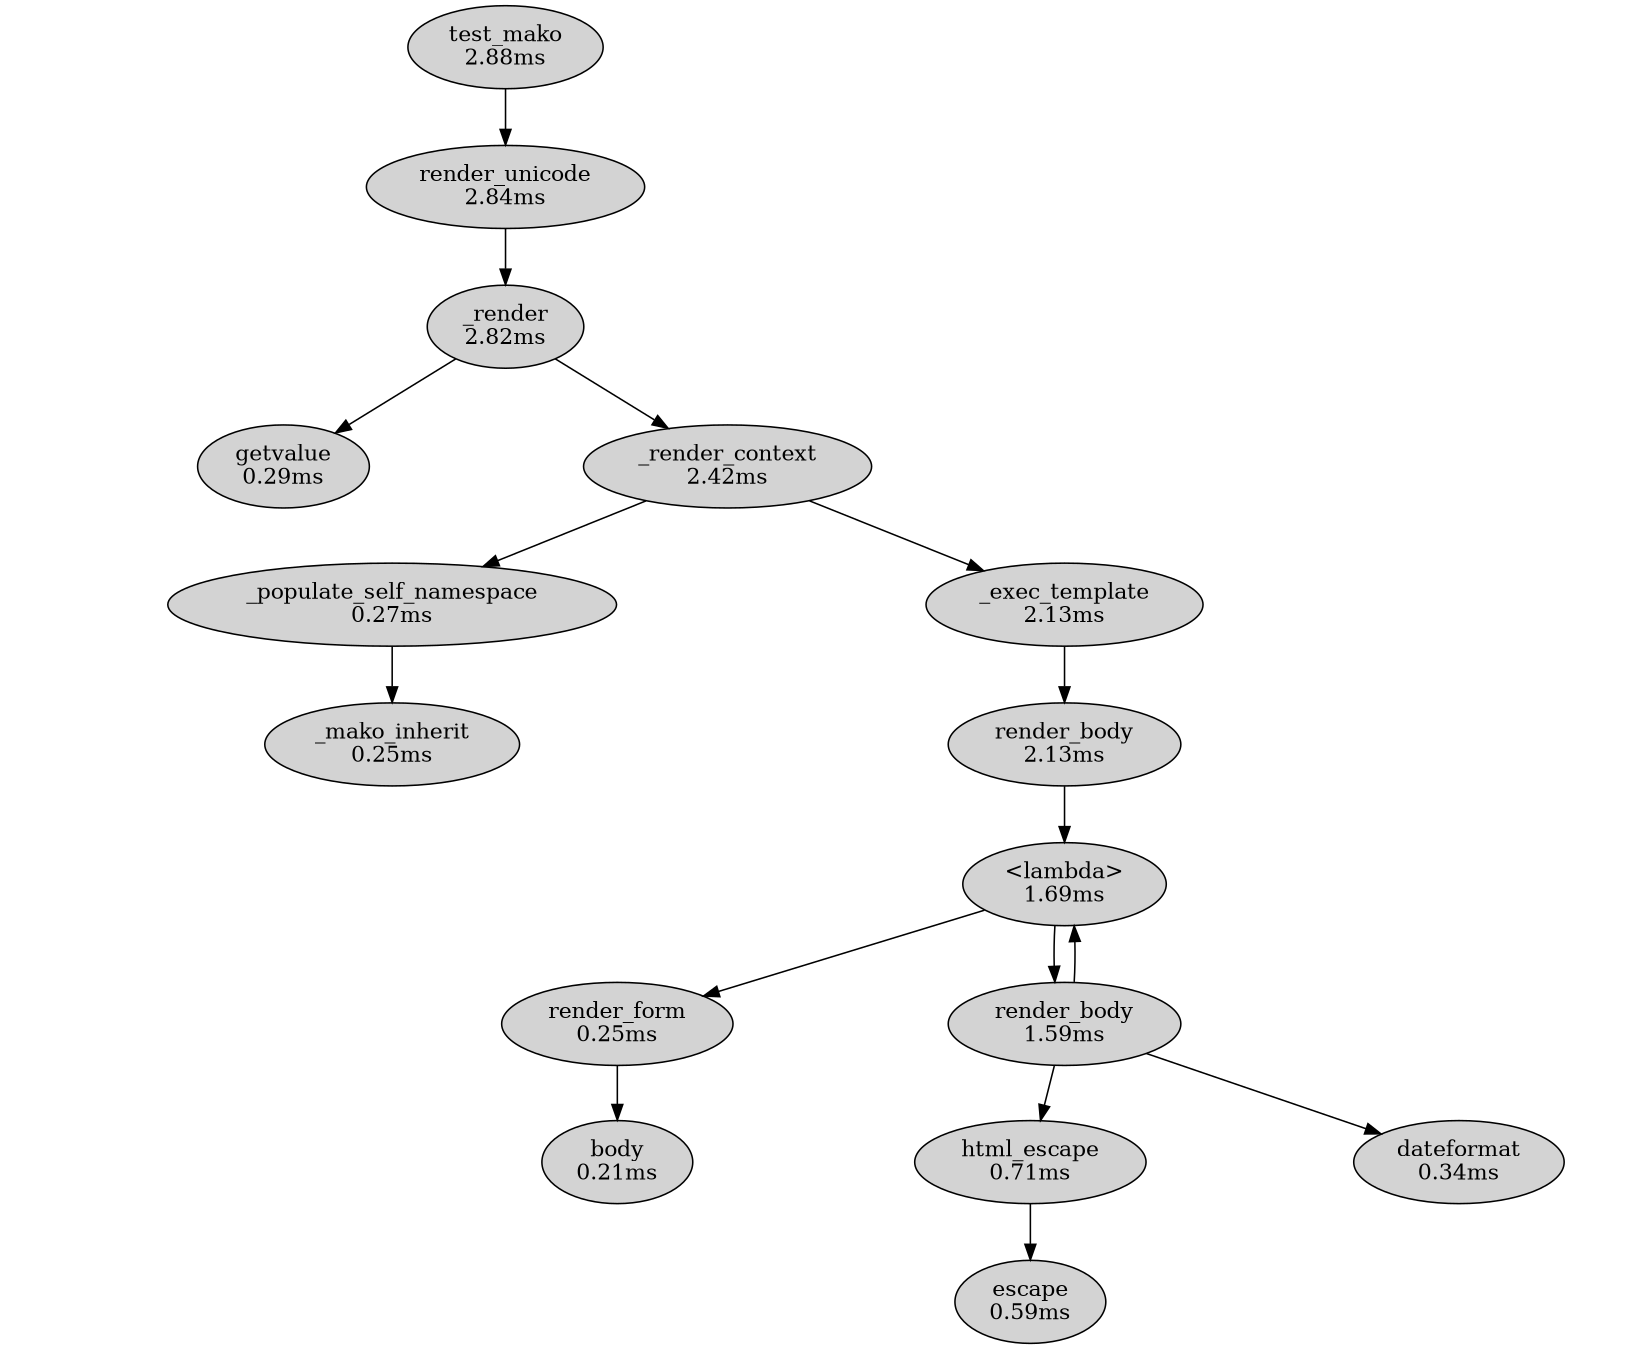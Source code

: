 digraph prof {
	size="11,9"; ratio = fill;
	node [style=filled];
	"test_mako rwbench.py:76" [label="test_mako\n2.88ms"]
	"test_mako rwbench.py:76" -> "render_unicode /opt/local/lib/python2.5/site-packages/Mako-0.2.2dev_r392-py2.5.egg/mako/template.py:123"
	"render_unicode /opt/local/lib/python2.5/site-packages/Mako-0.2.2dev_r392-py2.5.egg/mako/template.py:123" [label="render_unicode\n2.84ms"]
	"render_unicode /opt/local/lib/python2.5/site-packages/Mako-0.2.2dev_r392-py2.5.egg/mako/template.py:123" -> "_render /opt/local/lib/python2.5/site-packages/Mako-0.2.2dev_r392-py2.5.egg/mako/runtime.py:324"
	"getvalue /opt/local/lib/python2.5/site-packages/Mako-0.2.2dev_r392-py2.5.egg/mako/util.py:70" [label="getvalue\n0.29ms"]
	"html_escape /opt/local/lib/python2.5/site-packages/Mako-0.2.2dev_r392-py2.5.egg/mako/filters.py:21" [label="html_escape\n0.71ms"]
	"html_escape /opt/local/lib/python2.5/site-packages/Mako-0.2.2dev_r392-py2.5.egg/mako/filters.py:21" -> "escape /opt/local/lib/python2.5/cgi.py:1044"
	"escape /opt/local/lib/python2.5/cgi.py:1044" [label="escape\n0.59ms"]
	"<lambda> /opt/local/lib/python2.5/site-packages/Mako-0.2.2dev_r392-py2.5.egg/mako/runtime.py:243" [label="<lambda>\n1.69ms"]
	"<lambda> /opt/local/lib/python2.5/site-packages/Mako-0.2.2dev_r392-py2.5.egg/mako/runtime.py:243" -> "render_form helpers_html:48"
	"<lambda> /opt/local/lib/python2.5/site-packages/Mako-0.2.2dev_r392-py2.5.egg/mako/runtime.py:243" -> "render_body index_html:33"
	"_populate_self_namespace /opt/local/lib/python2.5/site-packages/Mako-0.2.2dev_r392-py2.5.egg/mako/runtime.py:314" [label="_populate_self_namespace\n0.27ms"]
	"_populate_self_namespace /opt/local/lib/python2.5/site-packages/Mako-0.2.2dev_r392-py2.5.egg/mako/runtime.py:314" -> "_mako_inherit index_html:30"
	"_render /opt/local/lib/python2.5/site-packages/Mako-0.2.2dev_r392-py2.5.egg/mako/runtime.py:324" [label="_render\n2.82ms"]
	"_render /opt/local/lib/python2.5/site-packages/Mako-0.2.2dev_r392-py2.5.egg/mako/runtime.py:324" -> "_render_context /opt/local/lib/python2.5/site-packages/Mako-0.2.2dev_r392-py2.5.egg/mako/runtime.py:346"
	"_render /opt/local/lib/python2.5/site-packages/Mako-0.2.2dev_r392-py2.5.egg/mako/runtime.py:324" -> "getvalue /opt/local/lib/python2.5/site-packages/Mako-0.2.2dev_r392-py2.5.egg/mako/util.py:70"
	"_render_context /opt/local/lib/python2.5/site-packages/Mako-0.2.2dev_r392-py2.5.egg/mako/runtime.py:346" [label="_render_context\n2.42ms"]
	"_render_context /opt/local/lib/python2.5/site-packages/Mako-0.2.2dev_r392-py2.5.egg/mako/runtime.py:346" -> "_exec_template /opt/local/lib/python2.5/site-packages/Mako-0.2.2dev_r392-py2.5.egg/mako/runtime.py:358"
	"_render_context /opt/local/lib/python2.5/site-packages/Mako-0.2.2dev_r392-py2.5.egg/mako/runtime.py:346" -> "_populate_self_namespace /opt/local/lib/python2.5/site-packages/Mako-0.2.2dev_r392-py2.5.egg/mako/runtime.py:314"
	"_exec_template /opt/local/lib/python2.5/site-packages/Mako-0.2.2dev_r392-py2.5.egg/mako/runtime.py:358" [label="_exec_template\n2.13ms"]
	"_exec_template /opt/local/lib/python2.5/site-packages/Mako-0.2.2dev_r392-py2.5.egg/mako/runtime.py:358" -> "render_body layout_html:14"
	"_mako_inherit index_html:30" [label="_mako_inherit\n0.25ms"]
	"body index_html:74" [label="body\n0.21ms"]
	"render_body index_html:33" [label="render_body\n1.59ms"]
	"render_body index_html:33" -> "<lambda> /opt/local/lib/python2.5/site-packages/Mako-0.2.2dev_r392-py2.5.egg/mako/runtime.py:243"
	"render_body index_html:33" -> "dateformat /Users/mitsuhiko/Development/jinja2/examples/rwbench/rwbench.py:26"
	"render_body index_html:33" -> "html_escape /opt/local/lib/python2.5/site-packages/Mako-0.2.2dev_r392-py2.5.egg/mako/filters.py:21"
	"dateformat /Users/mitsuhiko/Development/jinja2/examples/rwbench/rwbench.py:26" [label="dateformat\n0.34ms"]
	"render_form helpers_html:48" [label="render_form\n0.25ms"]
	"render_form helpers_html:48" -> "body index_html:74"
	"render_body layout_html:14" [label="render_body\n2.13ms"]
	"render_body layout_html:14" -> "<lambda> /opt/local/lib/python2.5/site-packages/Mako-0.2.2dev_r392-py2.5.egg/mako/runtime.py:243"
}
